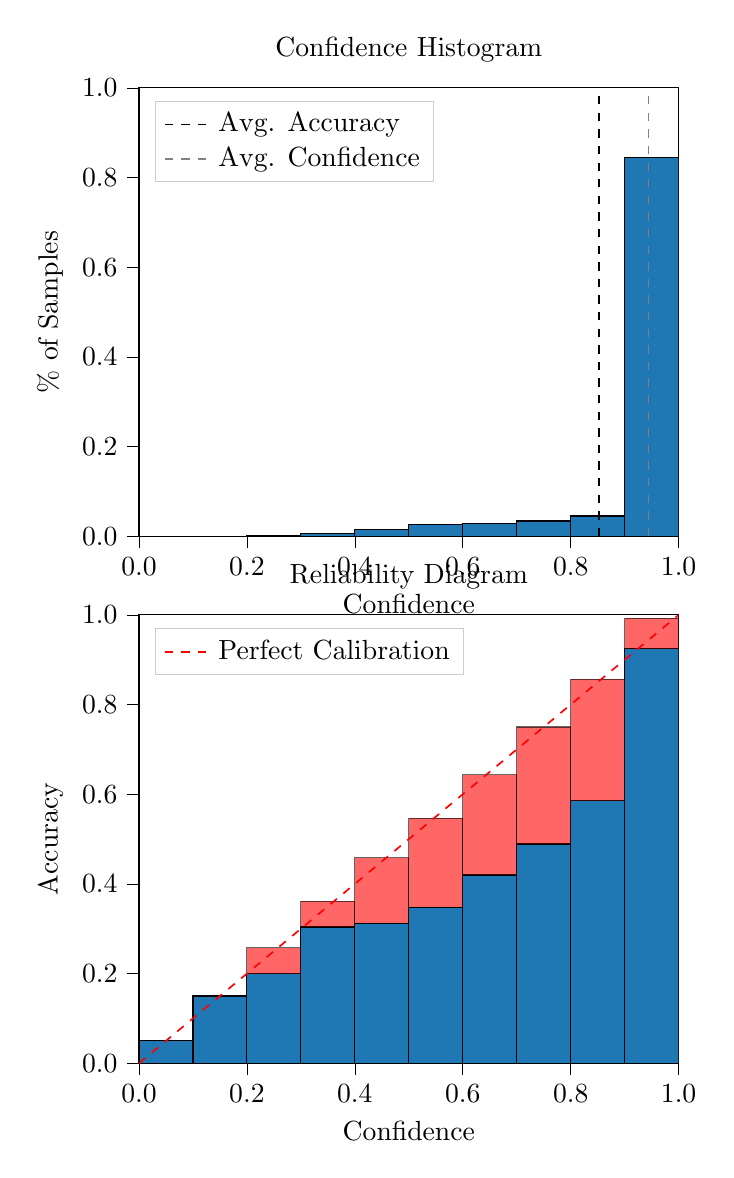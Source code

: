 % This file was created by tikzplotlib v0.9.8.
\begin{tikzpicture}

\definecolor{color0}{rgb}{0.122,0.467,0.706}

\begin{groupplot}[group style={group size=1 by 2}]
\nextgroupplot[
legend cell align={left},
legend style={
  fill opacity=0.8,
  draw opacity=1,
  text opacity=1,
  at={(0.03,0.97)},
  anchor=north west,
  draw=white!80!black
},
tick align=outside,
tick pos=left,
title={Confidence Histogram},
x grid style={white!69.02!black},
xlabel={Confidence},
xmin=0, xmax=1,
xtick style={color=black},
xtick={0,0.2,0.4,0.6,0.8,1},
xticklabels={0.0,0.2,0.4,0.6,0.8,1.0},
y grid style={white!69.02!black},
ylabel={\% of Samples},
ymin=0, ymax=1,
ytick style={color=black},
ytick={0,0.2,0.4,0.6,0.8,1},
yticklabels={0.0,0.2,0.4,0.6,0.8,1.0}
]
\draw[draw=black,fill=color0] (axis cs:-6.939e-18,0) rectangle (axis cs:0.1,0);
\draw[draw=black,fill=color0] (axis cs:0.1,0) rectangle (axis cs:0.2,0);
\draw[draw=black,fill=color0] (axis cs:0.2,0) rectangle (axis cs:0.3,0.001);
\draw[draw=black,fill=color0] (axis cs:0.3,0) rectangle (axis cs:0.4,0.006);
\draw[draw=black,fill=color0] (axis cs:0.4,0) rectangle (axis cs:0.5,0.015);
\draw[draw=black,fill=color0] (axis cs:0.5,0) rectangle (axis cs:0.6,0.027);
\draw[draw=black,fill=color0] (axis cs:0.6,0) rectangle (axis cs:0.7,0.028);
\draw[draw=black,fill=color0] (axis cs:0.7,0) rectangle (axis cs:0.8,0.034);
\draw[draw=black,fill=color0] (axis cs:0.8,0) rectangle (axis cs:0.9,0.045);
\draw[draw=black,fill=color0] (axis cs:0.9,0) rectangle (axis cs:1,0.844);
\addplot [semithick, black, dashed]
table {%
0.852 0
0.852 1
};
\addlegendentry{Avg. Accuracy}
\addplot [semithick, white!50.196!black, dashed]
table {%
0.944 0
0.944 1
};
\addlegendentry{Avg. Confidence}

\nextgroupplot[
legend cell align={left},
legend style={
  fill opacity=0.8,
  draw opacity=1,
  text opacity=1,
  at={(0.03,0.97)},
  anchor=north west,
  draw=white!80!black
},
tick align=outside,
tick pos=left,
title={Reliability Diagram},
x grid style={white!69.02!black},
xlabel={Confidence},
xmin=0, xmax=1,
xtick style={color=black},
xtick={0,0.2,0.4,0.6,0.8,1},
xticklabels={0.0,0.2,0.4,0.6,0.8,1.0},
y grid style={white!69.02!black},
ylabel={Accuracy},
ymin=0, ymax=1,
ytick style={color=black},
ytick={0,0.2,0.4,0.6,0.8,1},
yticklabels={0.0,0.2,0.4,0.6,0.8,1.0}
]
\draw[draw=black,fill=color0] (axis cs:-6.939e-18,0) rectangle (axis cs:0.1,0.05);
\draw[draw=black,fill=color0] (axis cs:0.1,0) rectangle (axis cs:0.2,0.15);
\draw[draw=black,fill=color0] (axis cs:0.2,0) rectangle (axis cs:0.3,0.2);
\draw[draw=black,fill=color0] (axis cs:0.3,0) rectangle (axis cs:0.4,0.304);
\draw[draw=black,fill=color0] (axis cs:0.4,0) rectangle (axis cs:0.5,0.312);
\draw[draw=black,fill=color0] (axis cs:0.5,0) rectangle (axis cs:0.6,0.348);
\draw[draw=black,fill=color0] (axis cs:0.6,0) rectangle (axis cs:0.7,0.42);
\draw[draw=black,fill=color0] (axis cs:0.7,0) rectangle (axis cs:0.8,0.489);
\draw[draw=black,fill=color0] (axis cs:0.8,0) rectangle (axis cs:0.9,0.586);
\draw[draw=black,fill=color0] (axis cs:0.9,0) rectangle (axis cs:1,0.925);
\draw[draw=black,fill=red,opacity=0.6] (axis cs:-6.939e-18,0.05) rectangle (axis cs:0.1,0.05);
\draw[draw=black,fill=red,opacity=0.6] (axis cs:0.1,0.15) rectangle (axis cs:0.2,0.15);
\draw[draw=black,fill=red,opacity=0.6] (axis cs:0.2,0.2) rectangle (axis cs:0.3,0.258);
\draw[draw=black,fill=red,opacity=0.6] (axis cs:0.3,0.304) rectangle (axis cs:0.4,0.361);
\draw[draw=black,fill=red,opacity=0.6] (axis cs:0.4,0.312) rectangle (axis cs:0.5,0.458);
\draw[draw=black,fill=red,opacity=0.6] (axis cs:0.5,0.348) rectangle (axis cs:0.6,0.546);
\draw[draw=black,fill=red,opacity=0.6] (axis cs:0.6,0.42) rectangle (axis cs:0.7,0.644);
\draw[draw=black,fill=red,opacity=0.6] (axis cs:0.7,0.489) rectangle (axis cs:0.8,0.75);
\draw[draw=black,fill=red,opacity=0.6] (axis cs:0.8,0.586) rectangle (axis cs:0.9,0.856);
\draw[draw=black,fill=red,opacity=0.6] (axis cs:0.9,0.925) rectangle (axis cs:1,0.993);
\addplot [semithick, red, dashed]
table {%
0 0
1 1
};
\addlegendentry{Perfect Calibration}
\end{groupplot}

\end{tikzpicture}
